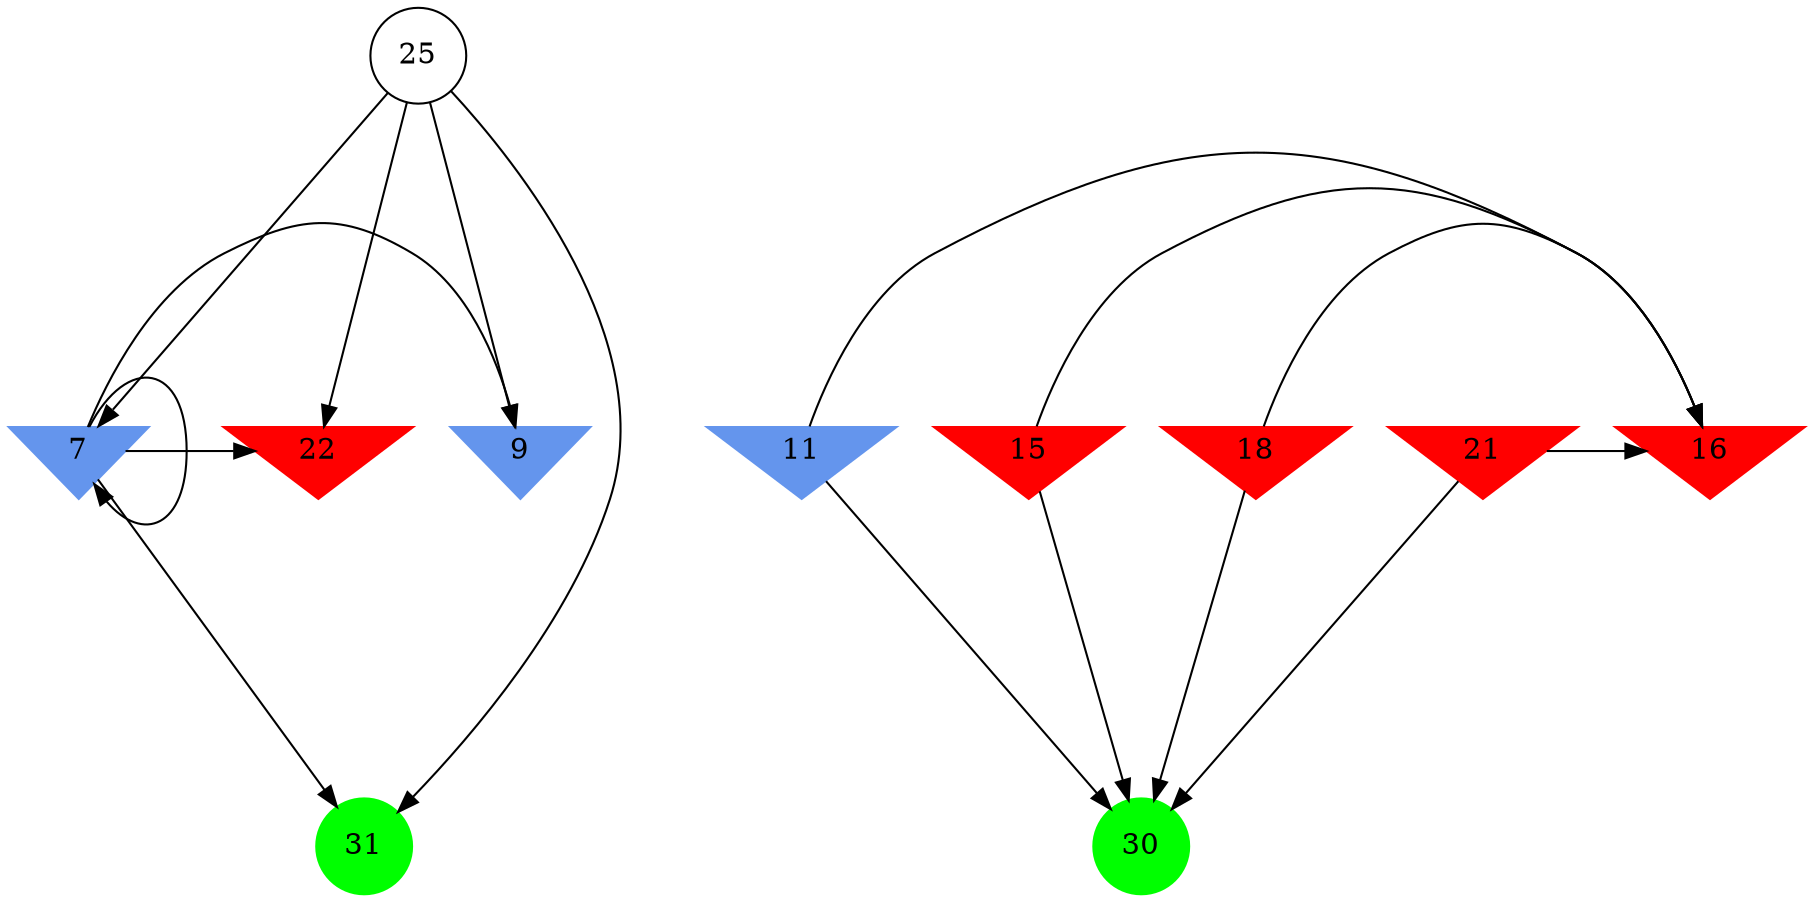 digraph brain {
	ranksep=2.0;
	7 [shape=invtriangle,style=filled,color=cornflowerblue];
	9 [shape=invtriangle,style=filled,color=cornflowerblue];
	11 [shape=invtriangle,style=filled,color=cornflowerblue];
	15 [shape=invtriangle,style=filled,color=red];
	16 [shape=invtriangle,style=filled,color=red];
	18 [shape=invtriangle,style=filled,color=red];
	21 [shape=invtriangle,style=filled,color=red];
	22 [shape=invtriangle,style=filled,color=red];
	25 [shape=circle,color=black];
	30 [shape=circle,style=filled,color=green];
	31 [shape=circle,style=filled,color=green];
	25	->	22;
	25	->	7;
	25	->	31;
	25	->	9;
	7	->	22;
	7	->	7;
	7	->	31;
	7	->	9;
	15	->	16;
	15	->	30;
	21	->	16;
	21	->	30;
	11	->	16;
	11	->	30;
	18	->	16;
	18	->	30;
	{ rank=same; 7; 9; 11; 15; 16; 18; 21; 22; }
	{ rank=same; 25; }
	{ rank=same; 30; 31; }
}
